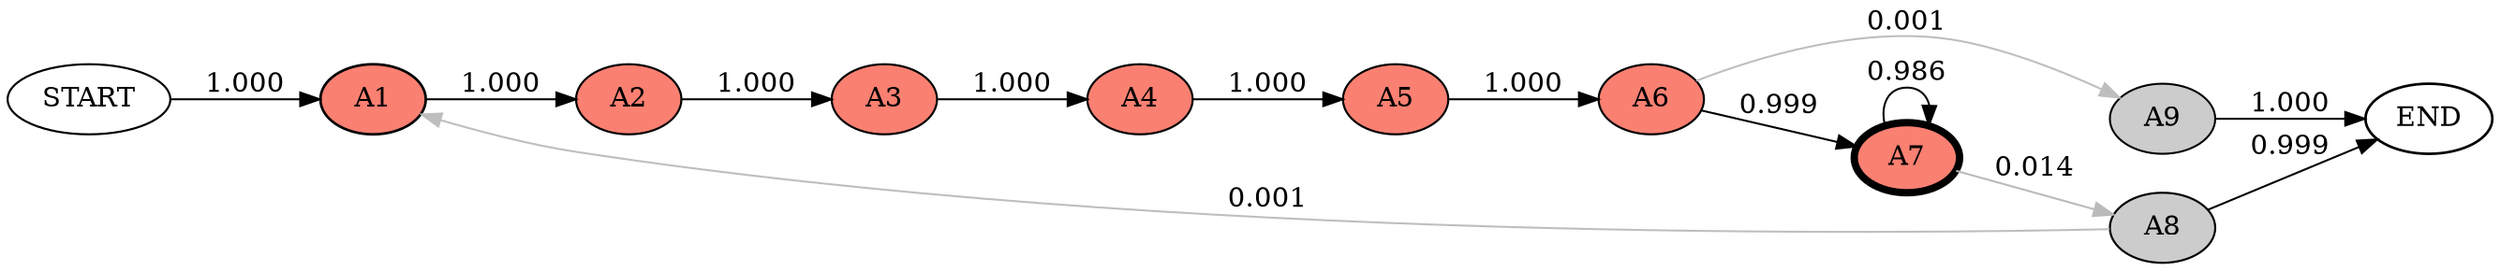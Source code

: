 digraph G {
rankdir=LR;
START [color=black, fillcolor="#ffffff", fontcolor=black, penwidth=1.0596911864485925, style=filled];
A1 [color=black, fillcolor="#fa8072", fontcolor=black, penwidth=1.3246881253721359, style=filled];
START -> A1  [color="#000000", fontcolor=black, label="1.000", weight=1.0];
A2 [color=black, fillcolor="#fa8072", fontcolor=black, penwidth=1.0597505002977088, style=filled];
A1 -> A2  [color="#000000", fontcolor=black, label="1.000", weight=1.0];
A3 [color=black, fillcolor="#fa8072", fontcolor=black, penwidth=1.0597505002977088, style=filled];
A2 -> A3  [color="#000000", fontcolor=black, label="1.000", weight=1.0];
A4 [color=black, fillcolor="#fa8072", fontcolor=black, penwidth=1.0597505002977088, style=filled];
A3 -> A4  [color="#000000", fontcolor=black, label="1.000", weight=1.0];
A5 [color=black, fillcolor="#fa8072", fontcolor=black, penwidth=1.0597505002977088, style=filled];
A4 -> A5  [color="#000000", fontcolor=black, label="1.000", weight=1.0];
A6 [color=black, fillcolor="#fa8072", fontcolor=black, penwidth=1.0597505002977088, style=filled];
A5 -> A6  [color="#000000", fontcolor=black, label="1.000", weight=1.0];
A7 [color=black, fillcolor="#fa8072", fontcolor=black, penwidth=3.7891702251262886, style=filled];
A6 -> A7  [color="#000000", fontcolor=black, label="0.999", weight=0.9990009990009991];
A7 -> A7  [color="#010101", fontcolor=black, label="0.986", weight=0.9857142857142858];
A8 [color=black, fillcolor="#cccccc", fontcolor=black, penwidth=1.0596911864485925, style=filled];
A7 -> A8  [color="#bababa", fontcolor=black, label="0.014", weight=0.014285714285714209];
END [color=black, fillcolor="#ffffff", fontcolor=black, penwidth=1.3246139830607406, style=filled];
A8 -> END  [color="#000000", fontcolor=black, label="0.999", weight=0.9990000000000001];
A8 -> A1  [color="#bebebe", fontcolor=black, label="0.001", weight=0.001];
A9 [color=black, fillcolor="#cccccc", fontcolor=black, penwidth=1.0000600693620294, style=filled];
A6 -> A9  [color="#bebebe", fontcolor=black, label="0.001", weight=0.001];
A9 -> END  [color="#000000", fontcolor=black, label="1.000", weight=1.0];
}
